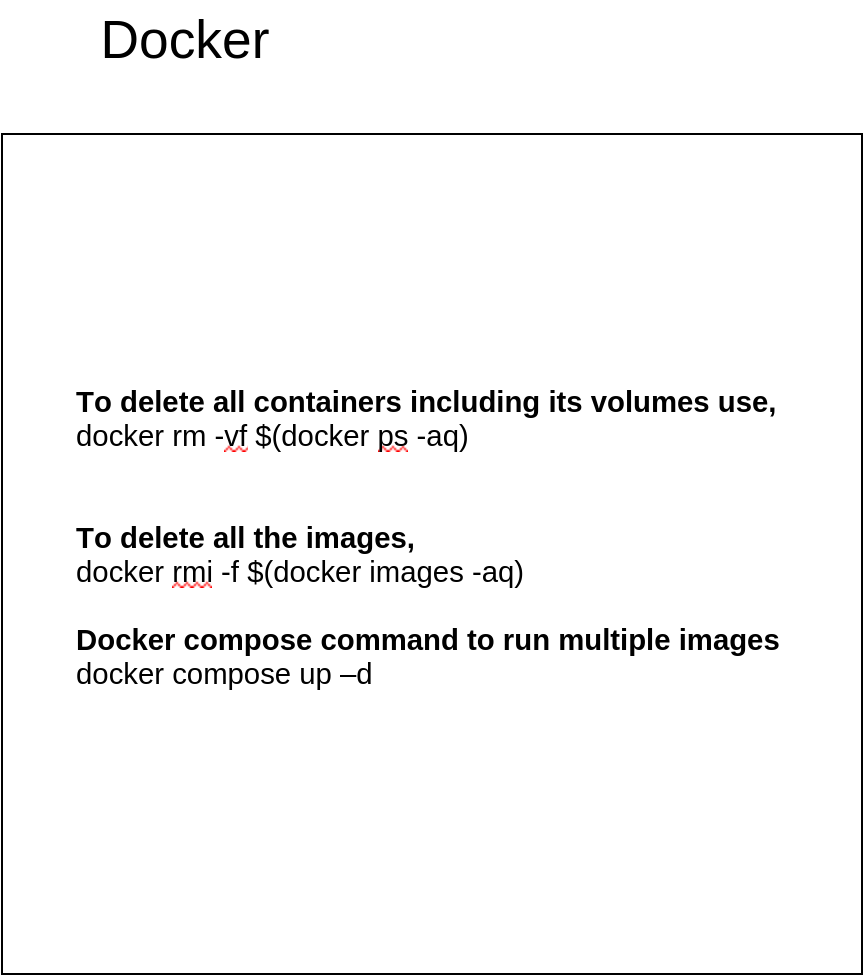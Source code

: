 <mxfile version="24.5.2" type="github">
  <diagram name="Page-1" id="KMIz1Qv7e-f4wXx87O0P">
    <mxGraphModel dx="1434" dy="882" grid="1" gridSize="10" guides="1" tooltips="1" connect="1" arrows="1" fold="1" page="1" pageScale="1" pageWidth="850" pageHeight="1100" math="0" shadow="0">
      <root>
        <mxCell id="0" />
        <mxCell id="1" parent="0" />
        <mxCell id="tuV6y16dB0ZBA3aSN0OB-2" value="&lt;span style=&quot;accent-color: auto; place-content: normal; place-items: normal; place-self: auto; alignment-baseline: auto; animation: 0s ease 0s 1 normal none running none; animation-composition: replace; app-region: none; appearance: none; aspect-ratio: auto; backdrop-filter: none; backface-visibility: visible; background: none 0% 0% / auto repeat scroll padding-box border-box rgba(0, 0, 0, 0); background-blend-mode: normal; baseline-shift: 0px; baseline-source: auto; border-image: none 100% / 1 / 0 stretch; border-color: rgb(0, 0, 0); border-collapse: separate; border-end-end-radius: 0px; border-end-start-radius: 0px; border-width: 0px; border-style: none; border-spacing: 0px; border-start-end-radius: 0px; border-start-start-radius: 0px; border-radius: 0px; inset: auto; box-shadow: none; box-sizing: content-box; break-after: auto; break-before: auto; break-inside: auto; buffered-rendering: auto; caption-side: top; caret-color: rgb(0, 0, 0); clear: none; clip: auto; clip-path: none; clip-rule: nonzero; color: rgb(0, 0, 0); color-interpolation: srgb; color-interpolation-filters: linearrgb; color-rendering: auto; color-scheme: normal; columns: auto; column-fill: balance; gap: normal; column-rule: 0px none rgb(0, 0, 0); column-span: none; contain: none; contain-intrinsic-block-size: none; contain-intrinsic-size: none; contain-intrinsic-inline-size: none; container: none; content: normal; content-visibility: visible; counter-increment: none; counter-reset: none; counter-set: none; cursor: text; cx: 0px; cy: 0px; d: none; direction: ltr; display: inline; dominant-baseline: auto; empty-cells: show; fill: rgb(0, 0, 0); fill-opacity: 1; fill-rule: nonzero; filter: none; flex: 0 1 auto; flex-flow: row nowrap; float: none; flood-color: rgb(0, 0, 0); flood-opacity: 1; font-family: WordVisi_MSFontService, &amp;quot;Calibri Light&amp;quot;, sans-serif; font-feature-settings: normal; font-kerning: none; font-optical-sizing: auto; font-palette: normal; font-size: 26.667px; font-stretch: 100%; font-style: normal; font-synthesis: weight style small-caps; font-variant: no-common-ligatures no-discretionary-ligatures no-historical-ligatures no-contextual; font-variation-settings: normal; font-weight: 400; forced-color-adjust: auto; grid-area: auto / auto / auto / auto; grid: auto-flow auto / none; height: auto; hyphenate-character: auto; hyphenate-limit-chars: auto; hyphens: manual; image-orientation: from-image; image-rendering: auto; initial-letter: normal; inline-size: auto; inset-block: auto; inset-inline: auto; isolation: auto; letter-spacing: normal; lighting-color: rgb(255, 255, 255); line-height: 31px; list-style: outside none disc; margin: 0px; marker: none; mask: none; mask-type: luminance; math-depth: 0; math-shift: normal; math-style: normal; max-height: none; max-width: none; min-height: 0px; min-width: 0px; mix-blend-mode: normal; object-fit: fill; object-position: 50% 50%; object-view-box: none; offset: none 0px auto 0deg; opacity: 1; order: 0; orphans: 2; outline: rgb(0, 0, 0) none 0px; outline-offset: 0px; overflow: visible; overflow-anchor: auto; overflow-clip-margin: 0px; overflow-wrap: break-word; overscroll-behavior-block: auto; overscroll-behavior-inline: auto; overscroll-behavior: auto; padding: 0px; page: auto; paint-order: normal; perspective: none; perspective-origin: 0px 0px; pointer-events: none; position: static; quotes: auto; r: 0px; resize: none; rotate: none; ruby-position: over; rx: auto; ry: auto; scale: none; scroll-behavior: auto; scroll-margin-block: 0px; scroll-margin: 0px; scroll-margin-inline: 0px; scroll-padding-block: auto; scroll-padding: auto; scroll-padding-inline: auto; scroll-snap-align: none; scroll-snap-stop: normal; scroll-snap-type: none; scrollbar-gutter: auto; shape-image-threshold: 0; shape-margin: 0px; shape-outside: none; shape-rendering: auto; speak: normal; stop-color: rgb(0, 0, 0); stop-opacity: 1; stroke: none; stroke-dasharray: none; stroke-dashoffset: 0px; stroke-linecap: butt; stroke-linejoin: miter; stroke-miterlimit: 4; stroke-opacity: 1; stroke-width: 1px; tab-size: 8; table-layout: auto; text-align: left; text-align-last: auto; text-anchor: start; text-combine-upright: none; text-decoration: none solid rgb(0, 0, 0); text-decoration-skip-ink: auto; text-emphasis: none rgb(0, 0, 0); text-emphasis-position: over; text-indent: 0px; text-orientation: mixed; text-overflow: clip; text-rendering: auto; text-shadow: none; text-size-adjust: auto; text-transform: none; text-underline-offset: auto; text-underline-position: auto; white-space: normal; touch-action: auto; transform: none; transform-box: view-box; transform-origin: 0px 0px; transform-style: flat; transition: all 0s ease 0s; translate: none; unicode-bidi: normal; user-select: text; vector-effect: none; vertical-align: baseline; view-transition-name: none; visibility: visible; border-block-end: 0px none rgb(0, 0, 0); border-block-start: 0px none rgb(0, 0, 0); border-inline-end: 0px none rgb(0, 0, 0); -webkit-border-image: none; border-inline-start: 0px none rgb(0, 0, 0); -webkit-box-align: stretch; -webkit-box-decoration-break: slice; -webkit-box-direction: normal; -webkit-box-flex: 0; -webkit-box-ordinal-group: 1; -webkit-box-orient: horizontal; -webkit-box-pack: start; -webkit-font-smoothing: auto; -webkit-highlight: none; -webkit-line-break: after-white-space; -webkit-locale: &amp;quot;en-US&amp;quot;; block-size: auto; margin-block: 0px; margin-inline: 0px; -webkit-mask-box-image-source: none; -webkit-mask-box-image-slice: 0 fill; -webkit-mask-box-image-width: auto; -webkit-mask-box-image-outset: 0; -webkit-mask-box-image-repeat: stretch; -webkit-mask: none 0% 0% / auto repeat border-box border-box; -webkit-mask-composite: source-over; max-block-size: none; max-inline-size: none; min-block-size: 0px; min-inline-size: 0px; padding-block: 0px; padding-inline: 0px; -webkit-print-color-adjust: economy; -webkit-rtl-ordering: logical; -webkit-ruby-position: before; -webkit-tap-highlight-color: rgba(0, 0, 0, 0); -webkit-text-combine: none; -webkit-text-decorations-in-effect: none; -webkit-text-fill-color: rgb(0, 0, 0); -webkit-text-orientation: vertical-right; -webkit-text-security: none; -webkit-text-stroke: 0px rgb(0, 0, 0); -webkit-user-drag: none; -webkit-user-modify: read-write; -webkit-writing-mode: horizontal-tb; widows: 2; width: auto; will-change: auto; word-break: normal; word-spacing: 0px; writing-mode: horizontal-tb; x: 0px; y: 0px; z-index: auto; zoom: 1;&quot; lang=&quot;EN-US&quot; class=&quot;TextRun SCXO193292782 BCX7&quot; data-contrast=&quot;auto&quot;&gt;&lt;span style=&quot;background-color: inherit;&quot; class=&quot;NormalTextRun SCXO193292782 BCX7&quot;&gt;Docker&lt;/span&gt;&lt;/span&gt;" style="text;html=1;align=center;verticalAlign=middle;resizable=0;points=[];autosize=1;strokeColor=none;fillColor=none;" vertex="1" parent="1">
          <mxGeometry x="46" y="83" width="110" height="40" as="geometry" />
        </mxCell>
        <mxCell id="tuV6y16dB0ZBA3aSN0OB-4" value="&lt;div style=&quot;margin: 0px; padding: 0px; user-select: text; -webkit-user-drag: none; -webkit-tap-highlight-color: transparent; overflow: visible; cursor: text; clear: both; position: relative; direction: ltr; color: rgb(0, 0, 0); font-family: &amp;quot;Segoe UI&amp;quot;, &amp;quot;Segoe UI Web&amp;quot;, Arial, Verdana, sans-serif; font-size: 12px; font-style: normal; font-variant-ligatures: normal; font-variant-caps: normal; font-weight: 400; letter-spacing: normal; orphans: 2; text-align: start; text-indent: 0px; text-transform: none; widows: 2; word-spacing: 0px; -webkit-text-stroke-width: 0px; white-space: normal; background-color: rgb(255, 255, 255); text-decoration-thickness: initial; text-decoration-style: initial; text-decoration-color: initial;&quot; class=&quot;OutlineElement Ltr SCXO240491214 BCX7&quot;&gt;&lt;p style=&quot;margin: 0px; padding: 0px; user-select: text; -webkit-user-drag: none; -webkit-tap-highlight-color: transparent; overflow-wrap: break-word; font-weight: normal; font-style: normal; vertical-align: baseline; font-kerning: none; background-color: transparent; color: windowtext; text-align: left;&quot; lang=&quot;EN-US&quot; class=&quot;Paragraph SCXO240491214 BCX7&quot;&gt;&lt;span style=&quot;margin: 0px; padding: 0px; user-select: text; -webkit-user-drag: none; -webkit-tap-highlight-color: transparent; font-variant-ligatures: none !important; color: windowtext; font-weight: bold; font-size: 11pt; font-family: Calibri, sans-serif; line-height: 17px;&quot; lang=&quot;EN-US&quot; class=&quot;TextRun SCXO240491214 BCX7&quot; data-contrast=&quot;auto&quot;&gt;&lt;span style=&quot;margin: 0px; padding: 0px; user-select: text; -webkit-user-drag: none; -webkit-tap-highlight-color: transparent; background-color: inherit;&quot; class=&quot;NormalTextRun SCXO240491214 BCX7&quot;&gt;To delete all containers including its volumes use,&lt;/span&gt;&lt;/span&gt;&lt;span style=&quot;margin: 0px; padding: 0px; user-select: text; -webkit-user-drag: none; -webkit-tap-highlight-color: transparent; font-size: 11pt; line-height: 17px; font-family: Calibri, sans-serif; color: windowtext;&quot; class=&quot;EOP SCXO240491214 BCX7&quot;&gt;&amp;nbsp;&lt;/span&gt;&lt;/p&gt;&lt;/div&gt;&lt;div style=&quot;margin: 0px; padding: 0px; user-select: text; -webkit-user-drag: none; -webkit-tap-highlight-color: transparent; overflow: visible; cursor: text; clear: both; position: relative; direction: ltr; color: rgb(0, 0, 0); font-family: &amp;quot;Segoe UI&amp;quot;, &amp;quot;Segoe UI Web&amp;quot;, Arial, Verdana, sans-serif; font-size: 12px; font-style: normal; font-variant-ligatures: normal; font-variant-caps: normal; font-weight: 400; letter-spacing: normal; orphans: 2; text-align: start; text-indent: 0px; text-transform: none; widows: 2; word-spacing: 0px; -webkit-text-stroke-width: 0px; white-space: normal; background-color: rgb(255, 255, 255); text-decoration-thickness: initial; text-decoration-style: initial; text-decoration-color: initial;&quot; class=&quot;OutlineElement Ltr  BCX7 SCXO240491214&quot;&gt;&lt;p style=&quot;margin: 0px; padding: 0px; user-select: text; -webkit-user-drag: none; -webkit-tap-highlight-color: transparent; overflow-wrap: break-word; font-weight: normal; font-style: normal; vertical-align: baseline; font-kerning: none; background-color: transparent; color: windowtext; text-align: left;&quot; lang=&quot;EN-US&quot; class=&quot;Paragraph SCXO240491214 BCX7&quot;&gt;&lt;span style=&quot;margin: 0px; padding: 0px; user-select: text; -webkit-user-drag: none; -webkit-tap-highlight-color: transparent; font-variant-ligatures: none !important; color: windowtext; font-size: 11pt; font-family: Calibri, sans-serif; line-height: 17px;&quot; lang=&quot;EN-US&quot; class=&quot;TextRun SCXO240491214 BCX7&quot; data-contrast=&quot;auto&quot;&gt;&lt;span style=&quot;margin: 0px; padding: 0px; user-select: text; -webkit-user-drag: none; -webkit-tap-highlight-color: transparent; background-color: inherit;&quot; class=&quot;NormalTextRun SCXO240491214 BCX7&quot;&gt;docker rm -&lt;/span&gt;&lt;span style=&quot;margin: 0px; padding: 0px; user-select: text; -webkit-user-drag: none; -webkit-tap-highlight-color: transparent; background-repeat: repeat-x; background-position: left bottom; background-image: url(&amp;quot;data:image/gif;base64,R0lGODlhBQAEAJECAP////8AAAAAAAAAACH5BAEAAAIALAAAAAAFAAQAAAIIlGAXCCHrTCgAOw==&amp;quot;); border-bottom: 1px solid transparent; background-color: inherit;&quot; class=&quot;SpellingError SCXO240491214 BCX7&quot;&gt;vf&lt;/span&gt;&lt;span style=&quot;margin: 0px; padding: 0px; user-select: text; -webkit-user-drag: none; -webkit-tap-highlight-color: transparent; background-color: inherit;&quot; class=&quot;NormalTextRun SCXO240491214 BCX7&quot;&gt;&lt;span&gt;&amp;nbsp;&lt;/span&gt;$(docker&lt;span&gt;&amp;nbsp;&lt;/span&gt;&lt;/span&gt;&lt;span style=&quot;margin: 0px; padding: 0px; user-select: text; -webkit-user-drag: none; -webkit-tap-highlight-color: transparent; background-repeat: repeat-x; background-position: left bottom; background-image: url(&amp;quot;data:image/gif;base64,R0lGODlhBQAEAJECAP////8AAAAAAAAAACH5BAEAAAIALAAAAAAFAAQAAAIIlGAXCCHrTCgAOw==&amp;quot;); border-bottom: 1px solid transparent; background-color: inherit;&quot; class=&quot;SpellingError SCXO240491214 BCX7&quot;&gt;ps&lt;/span&gt;&lt;span style=&quot;margin: 0px; padding: 0px; user-select: text; -webkit-user-drag: none; -webkit-tap-highlight-color: transparent; background-color: inherit;&quot; class=&quot;NormalTextRun SCXO240491214 BCX7&quot;&gt;&lt;span&gt;&amp;nbsp;&lt;/span&gt;-aq)&lt;/span&gt;&lt;/span&gt;&lt;span style=&quot;margin: 0px; padding: 0px; user-select: text; -webkit-user-drag: none; -webkit-tap-highlight-color: transparent; font-size: 11pt; line-height: 17px; font-family: WordVisiCarriageReturn_MSFontService, Calibri, sans-serif; color: windowtext;&quot; class=&quot;LineBreakBlob BlobObject DragDrop SCXO240491214 BCX7&quot;&gt;&lt;span style=&quot;margin: 0px; padding: 0px; user-select: text; -webkit-user-drag: none; -webkit-tap-highlight-color: transparent; white-space: pre !important;&quot; class=&quot;SCXO240491214 BCX7&quot;&gt;&amp;nbsp;&lt;/span&gt;&lt;br style=&quot;margin: 0px; padding: 0px; user-select: text; -webkit-user-drag: none; -webkit-tap-highlight-color: transparent; white-space: pre !important;&quot; class=&quot;SCXO240491214 BCX7&quot;&gt;&lt;/span&gt;&lt;span style=&quot;margin: 0px; padding: 0px; user-select: text; -webkit-user-drag: none; -webkit-tap-highlight-color: transparent; font-variant-ligatures: none !important; color: windowtext; font-size: 11pt; font-family: Calibri, sans-serif; line-height: 17px;&quot; lang=&quot;EN-US&quot; class=&quot;TextRun SCXO240491214 BCX7&quot; data-contrast=&quot;auto&quot;&gt;&lt;span style=&quot;margin: 0px; padding: 0px; user-select: text; -webkit-user-drag: none; -webkit-tap-highlight-color: transparent; background-color: inherit;&quot; class=&quot;NormalTextRun SCXO240491214 BCX7&quot;&gt;&amp;nbsp;&lt;/span&gt;&lt;/span&gt;&lt;span style=&quot;margin: 0px; padding: 0px; user-select: text; -webkit-user-drag: none; -webkit-tap-highlight-color: transparent; font-size: 11pt; line-height: 17px; font-family: Calibri, sans-serif; color: windowtext;&quot; class=&quot;EOP SCXO240491214 BCX7&quot;&gt;&amp;nbsp;&lt;/span&gt;&lt;/p&gt;&lt;/div&gt;&lt;div style=&quot;margin: 0px; padding: 0px; user-select: text; -webkit-user-drag: none; -webkit-tap-highlight-color: transparent; overflow: visible; cursor: text; clear: both; position: relative; direction: ltr; color: rgb(0, 0, 0); font-family: &amp;quot;Segoe UI&amp;quot;, &amp;quot;Segoe UI Web&amp;quot;, Arial, Verdana, sans-serif; font-size: 12px; font-style: normal; font-variant-ligatures: normal; font-variant-caps: normal; font-weight: 400; letter-spacing: normal; orphans: 2; text-align: start; text-indent: 0px; text-transform: none; widows: 2; word-spacing: 0px; -webkit-text-stroke-width: 0px; white-space: normal; background-color: rgb(255, 255, 255); text-decoration-thickness: initial; text-decoration-style: initial; text-decoration-color: initial;&quot; class=&quot;OutlineElement Ltr SCXO240491214 BCX7&quot;&gt;&lt;p style=&quot;margin: 0px; padding: 0px; user-select: text; -webkit-user-drag: none; -webkit-tap-highlight-color: transparent; overflow-wrap: break-word; font-weight: normal; font-style: normal; vertical-align: baseline; font-kerning: none; background-color: transparent; color: windowtext; text-align: left;&quot; lang=&quot;EN-US&quot; class=&quot;Paragraph SCXO240491214 BCX7&quot;&gt;&lt;span style=&quot;margin: 0px; padding: 0px; user-select: text; -webkit-user-drag: none; -webkit-tap-highlight-color: transparent; font-variant-ligatures: none !important; color: windowtext; font-size: 11pt; font-family: Calibri, sans-serif; line-height: 17px;&quot; lang=&quot;EN-US&quot; class=&quot;TextRun SCXO240491214 BCX7&quot; data-contrast=&quot;auto&quot;&gt;&lt;span style=&quot;margin: 0px; padding: 0px; user-select: text; -webkit-user-drag: none; -webkit-tap-highlight-color: transparent; background-color: inherit;&quot; class=&quot;NormalTextRun SCXO240491214 BCX7&quot;&gt;&lt;/span&gt;&lt;/span&gt;&lt;span style=&quot;margin: 0px; padding: 0px; user-select: text; -webkit-user-drag: none; -webkit-tap-highlight-color: transparent; font-size: 11pt; line-height: 17px; font-family: Calibri, sans-serif; color: windowtext;&quot; class=&quot;EOP SCXO240491214 BCX7&quot;&gt;&amp;nbsp;&lt;/span&gt;&lt;/p&gt;&lt;/div&gt;&lt;div style=&quot;margin: 0px; padding: 0px; user-select: text; -webkit-user-drag: none; -webkit-tap-highlight-color: transparent; overflow: visible; cursor: text; clear: both; position: relative; direction: ltr; color: rgb(0, 0, 0); font-family: &amp;quot;Segoe UI&amp;quot;, &amp;quot;Segoe UI Web&amp;quot;, Arial, Verdana, sans-serif; font-size: 12px; font-style: normal; font-variant-ligatures: normal; font-variant-caps: normal; font-weight: 400; letter-spacing: normal; orphans: 2; text-align: start; text-indent: 0px; text-transform: none; widows: 2; word-spacing: 0px; -webkit-text-stroke-width: 0px; white-space: normal; background-color: rgb(255, 255, 255); text-decoration-thickness: initial; text-decoration-style: initial; text-decoration-color: initial;&quot; class=&quot;OutlineElement Ltr SCXO240491214 BCX7&quot;&gt;&lt;p style=&quot;margin: 0px; padding: 0px; user-select: text; -webkit-user-drag: none; -webkit-tap-highlight-color: transparent; overflow-wrap: break-word; font-weight: normal; font-style: normal; vertical-align: baseline; font-kerning: none; background-color: transparent; color: windowtext; text-align: left;&quot; lang=&quot;EN-US&quot; class=&quot;Paragraph SCXO240491214 BCX7&quot;&gt;&lt;span style=&quot;margin: 0px; padding: 0px; user-select: text; -webkit-user-drag: none; -webkit-tap-highlight-color: transparent; font-variant-ligatures: none !important; color: windowtext; font-weight: bold; font-size: 11pt; font-family: Calibri, sans-serif; line-height: 17px;&quot; lang=&quot;EN-US&quot; class=&quot;TextRun SCXO240491214 BCX7&quot; data-contrast=&quot;auto&quot;&gt;&lt;span style=&quot;margin: 0px; padding: 0px; user-select: text; -webkit-user-drag: none; -webkit-tap-highlight-color: transparent; background-color: inherit;&quot; class=&quot;NormalTextRun SCXO240491214 BCX7&quot;&gt;To delete all the images,&lt;/span&gt;&lt;/span&gt;&lt;span style=&quot;margin: 0px; padding: 0px; user-select: text; -webkit-user-drag: none; -webkit-tap-highlight-color: transparent; font-size: 11pt; line-height: 17px; font-family: Calibri, sans-serif; color: windowtext;&quot; class=&quot;EOP SCXO240491214 BCX7&quot;&gt;&amp;nbsp;&lt;/span&gt;&lt;/p&gt;&lt;/div&gt;&lt;div style=&quot;margin: 0px; padding: 0px; user-select: text; -webkit-user-drag: none; -webkit-tap-highlight-color: transparent; overflow: visible; cursor: text; clear: both; position: relative; direction: ltr; color: rgb(0, 0, 0); font-family: &amp;quot;Segoe UI&amp;quot;, &amp;quot;Segoe UI Web&amp;quot;, Arial, Verdana, sans-serif; font-size: 12px; font-style: normal; font-variant-ligatures: normal; font-variant-caps: normal; font-weight: 400; letter-spacing: normal; orphans: 2; text-align: start; text-indent: 0px; text-transform: none; widows: 2; word-spacing: 0px; -webkit-text-stroke-width: 0px; white-space: normal; background-color: rgb(255, 255, 255); text-decoration-thickness: initial; text-decoration-style: initial; text-decoration-color: initial;&quot; class=&quot;OutlineElement Ltr  BCX7 SCXO240491214&quot;&gt;&lt;p style=&quot;margin: 0px; padding: 0px; user-select: text; -webkit-user-drag: none; -webkit-tap-highlight-color: transparent; overflow-wrap: break-word; font-weight: normal; font-style: normal; vertical-align: baseline; font-kerning: none; background-color: transparent; color: windowtext; text-align: left;&quot; lang=&quot;EN-US&quot; class=&quot;Paragraph SCXO240491214 BCX7&quot;&gt;&lt;span style=&quot;margin: 0px; padding: 0px; user-select: text; -webkit-user-drag: none; -webkit-tap-highlight-color: transparent; font-variant-ligatures: none !important; color: windowtext; font-size: 11pt; font-family: Calibri, sans-serif; line-height: 17px;&quot; lang=&quot;EN-US&quot; class=&quot;TextRun SCXO240491214 BCX7&quot; data-contrast=&quot;auto&quot;&gt;&lt;span style=&quot;margin: 0px; padding: 0px; user-select: text; -webkit-user-drag: none; -webkit-tap-highlight-color: transparent; background-color: inherit;&quot; class=&quot;NormalTextRun SCXO240491214 BCX7&quot;&gt;docker&lt;span&gt;&amp;nbsp;&lt;/span&gt;&lt;/span&gt;&lt;span style=&quot;margin: 0px; padding: 0px; user-select: text; -webkit-user-drag: none; -webkit-tap-highlight-color: transparent; background-repeat: repeat-x; background-position: left bottom; background-image: url(&amp;quot;data:image/gif;base64,R0lGODlhBQAEAJECAP////8AAAAAAAAAACH5BAEAAAIALAAAAAAFAAQAAAIIlGAXCCHrTCgAOw==&amp;quot;); border-bottom: 1px solid transparent; background-color: inherit;&quot; class=&quot;SpellingError SCXO240491214 BCX7&quot;&gt;rmi&lt;/span&gt;&lt;span style=&quot;margin: 0px; padding: 0px; user-select: text; -webkit-user-drag: none; -webkit-tap-highlight-color: transparent; background-color: inherit;&quot; class=&quot;NormalTextRun SCXO240491214 BCX7&quot;&gt;&lt;span&gt;&amp;nbsp;&lt;/span&gt;-f $(docker images -aq)&amp;nbsp;&lt;/span&gt;&lt;/span&gt;&lt;span style=&quot;margin: 0px; padding: 0px; user-select: text; -webkit-user-drag: none; -webkit-tap-highlight-color: transparent; font-size: 11pt; line-height: 17px; font-family: Calibri, sans-serif; color: windowtext;&quot; class=&quot;EOP SCXO240491214 BCX7&quot;&gt;&amp;nbsp;&lt;/span&gt;&lt;/p&gt;&lt;/div&gt;&lt;div style=&quot;margin: 0px; padding: 0px; user-select: text; -webkit-user-drag: none; -webkit-tap-highlight-color: transparent; overflow: visible; cursor: text; clear: both; position: relative; direction: ltr; color: rgb(0, 0, 0); font-family: &amp;quot;Segoe UI&amp;quot;, &amp;quot;Segoe UI Web&amp;quot;, Arial, Verdana, sans-serif; font-size: 12px; font-style: normal; font-variant-ligatures: normal; font-variant-caps: normal; font-weight: 400; letter-spacing: normal; orphans: 2; text-align: start; text-indent: 0px; text-transform: none; widows: 2; word-spacing: 0px; -webkit-text-stroke-width: 0px; white-space: normal; background-color: rgb(255, 255, 255); text-decoration-thickness: initial; text-decoration-style: initial; text-decoration-color: initial;&quot; class=&quot;OutlineElement Ltr SCXO240491214 BCX7&quot;&gt;&lt;p style=&quot;margin: 0px; padding: 0px; user-select: text; -webkit-user-drag: none; -webkit-tap-highlight-color: transparent; overflow-wrap: break-word; font-weight: normal; font-style: normal; vertical-align: baseline; font-kerning: none; background-color: transparent; color: windowtext; text-align: left;&quot; lang=&quot;EN-US&quot; class=&quot;Paragraph SCXO240491214 BCX7&quot;&gt;&lt;span style=&quot;margin: 0px; padding: 0px; user-select: text; -webkit-user-drag: none; -webkit-tap-highlight-color: transparent; font-variant-ligatures: none !important; color: windowtext; font-size: 11pt; font-family: Calibri, sans-serif; line-height: 17px;&quot; lang=&quot;EN-US&quot; class=&quot;TextRun SCXO240491214 BCX7&quot; data-contrast=&quot;auto&quot;&gt;&lt;span style=&quot;margin: 0px; padding: 0px; user-select: text; -webkit-user-drag: none; -webkit-tap-highlight-color: transparent; background-color: inherit;&quot; class=&quot;NormalTextRun SCXO240491214 BCX7&quot;&gt;&lt;/span&gt;&lt;/span&gt;&lt;span style=&quot;margin: 0px; padding: 0px; user-select: text; -webkit-user-drag: none; -webkit-tap-highlight-color: transparent; font-size: 11pt; line-height: 17px; font-family: Calibri, sans-serif; color: windowtext;&quot; class=&quot;EOP SCXO240491214 BCX7&quot;&gt;&amp;nbsp;&lt;/span&gt;&lt;/p&gt;&lt;/div&gt;&lt;div style=&quot;margin: 0px; padding: 0px; user-select: text; -webkit-user-drag: none; -webkit-tap-highlight-color: transparent; overflow: visible; cursor: text; clear: both; position: relative; direction: ltr; color: rgb(0, 0, 0); font-family: &amp;quot;Segoe UI&amp;quot;, &amp;quot;Segoe UI Web&amp;quot;, Arial, Verdana, sans-serif; font-size: 12px; font-style: normal; font-variant-ligatures: normal; font-variant-caps: normal; font-weight: 400; letter-spacing: normal; orphans: 2; text-align: start; text-indent: 0px; text-transform: none; widows: 2; word-spacing: 0px; -webkit-text-stroke-width: 0px; white-space: normal; background-color: rgb(255, 255, 255); text-decoration-thickness: initial; text-decoration-style: initial; text-decoration-color: initial;&quot; class=&quot;OutlineElement Ltr SCXO240491214 BCX7&quot;&gt;&lt;p style=&quot;margin: 0px; padding: 0px; user-select: text; -webkit-user-drag: none; -webkit-tap-highlight-color: transparent; overflow-wrap: break-word; font-weight: normal; font-style: normal; vertical-align: baseline; font-kerning: none; background-color: transparent; color: windowtext; text-align: left;&quot; lang=&quot;EN-US&quot; class=&quot;Paragraph SCXO240491214 BCX7&quot;&gt;&lt;span style=&quot;margin: 0px; padding: 0px; user-select: text; -webkit-user-drag: none; -webkit-tap-highlight-color: transparent; font-variant-ligatures: none !important; color: windowtext; font-weight: bold; font-size: 11pt; font-family: Calibri, sans-serif; line-height: 17px;&quot; lang=&quot;EN-US&quot; class=&quot;TextRun SCXO240491214 BCX7&quot; data-contrast=&quot;auto&quot;&gt;&lt;span style=&quot;margin: 0px; padding: 0px; user-select: text; -webkit-user-drag: none; -webkit-tap-highlight-color: transparent; background-color: inherit;&quot; class=&quot;NormalTextRun SCXO240491214 BCX7&quot;&gt;Docker compose command to run multiple images&lt;/span&gt;&lt;/span&gt;&lt;span style=&quot;margin: 0px; padding: 0px; user-select: text; -webkit-user-drag: none; -webkit-tap-highlight-color: transparent; font-size: 11pt; line-height: 17px; font-family: Calibri, sans-serif; color: windowtext;&quot; class=&quot;EOP SCXO240491214 BCX7&quot;&gt;&amp;nbsp;&lt;/span&gt;&lt;/p&gt;&lt;/div&gt;&lt;div style=&quot;margin: 0px; padding: 0px; user-select: text; -webkit-user-drag: none; -webkit-tap-highlight-color: transparent; overflow: visible; cursor: text; clear: both; position: relative; direction: ltr; color: rgb(0, 0, 0); font-family: &amp;quot;Segoe UI&amp;quot;, &amp;quot;Segoe UI Web&amp;quot;, Arial, Verdana, sans-serif; font-size: 12px; font-style: normal; font-variant-ligatures: normal; font-variant-caps: normal; font-weight: 400; letter-spacing: normal; orphans: 2; text-align: start; text-indent: 0px; text-transform: none; widows: 2; word-spacing: 0px; -webkit-text-stroke-width: 0px; white-space: normal; background-color: rgb(255, 255, 255); text-decoration-thickness: initial; text-decoration-style: initial; text-decoration-color: initial;&quot; class=&quot;OutlineElement Ltr SCXO240491214 BCX7&quot;&gt;&lt;p style=&quot;margin: 0px; padding: 0px; user-select: text; -webkit-user-drag: none; -webkit-tap-highlight-color: transparent; overflow-wrap: break-word; font-weight: normal; font-style: normal; vertical-align: baseline; font-kerning: none; background-color: transparent; color: windowtext; text-align: left;&quot; lang=&quot;EN-US&quot; class=&quot;Paragraph SCXO240491214 BCX7&quot;&gt;&lt;span style=&quot;margin: 0px; padding: 0px; user-select: text; -webkit-user-drag: none; -webkit-tap-highlight-color: transparent; font-variant-ligatures: none !important; color: windowtext; font-size: 11pt; font-family: Calibri, sans-serif; line-height: 17px;&quot; lang=&quot;EN-US&quot; class=&quot;TextRun SCXO240491214 BCX7&quot; data-contrast=&quot;auto&quot;&gt;&lt;span style=&quot;margin: 0px; padding: 0px; user-select: text; -webkit-user-drag: none; -webkit-tap-highlight-color: transparent; background-color: inherit;&quot; class=&quot;NormalTextRun SCXO240491214 BCX7&quot;&gt;docker compose up –d&lt;/span&gt;&lt;/span&gt;&lt;span style=&quot;margin: 0px; padding: 0px; user-select: text; -webkit-user-drag: none; -webkit-tap-highlight-color: transparent; font-size: 11pt; line-height: 17px; font-family: Calibri, sans-serif; color: windowtext;&quot; class=&quot;EOP SCXO240491214 BCX7&quot;&gt;&amp;nbsp;&lt;/span&gt;&lt;/p&gt;&lt;/div&gt;&lt;div style=&quot;margin: 0px; padding: 0px; user-select: text; -webkit-user-drag: none; -webkit-tap-highlight-color: transparent; overflow: visible; cursor: text; clear: both; position: relative; direction: ltr; color: rgb(0, 0, 0); font-family: &amp;quot;Segoe UI&amp;quot;, &amp;quot;Segoe UI Web&amp;quot;, Arial, Verdana, sans-serif; font-size: 12px; font-style: normal; font-variant-ligatures: normal; font-variant-caps: normal; font-weight: 400; letter-spacing: normal; orphans: 2; text-align: start; text-indent: 0px; text-transform: none; widows: 2; word-spacing: 0px; -webkit-text-stroke-width: 0px; white-space: normal; background-color: rgb(255, 255, 255); text-decoration-thickness: initial; text-decoration-style: initial; text-decoration-color: initial;&quot; class=&quot;OutlineElement Ltr SCXO240491214 BCX7&quot;&gt;&lt;p style=&quot;margin: 0px; padding: 0px; user-select: text; -webkit-user-drag: none; -webkit-tap-highlight-color: transparent; overflow-wrap: break-word; font-weight: normal; font-style: normal; vertical-align: baseline; font-kerning: none; background-color: transparent; color: windowtext; text-align: left;&quot; lang=&quot;EN-US&quot; class=&quot;Paragraph SCXO240491214 BCX7&quot;&gt;&lt;span style=&quot;margin: 0px; padding: 0px; user-select: text; -webkit-user-drag: none; -webkit-tap-highlight-color: transparent; font-variant-ligatures: none !important; color: windowtext; font-size: 11pt; font-family: Calibri, sans-serif; line-height: 17px;&quot; lang=&quot;EN-US&quot; class=&quot;TextRun SCXO240491214 BCX7&quot; data-contrast=&quot;auto&quot;&gt;&lt;span style=&quot;margin: 0px; padding: 0px; user-select: text; -webkit-user-drag: none; -webkit-tap-highlight-color: transparent; background-color: inherit;&quot; class=&quot;NormalTextRun SCXO240491214 BCX7&quot;&gt;&lt;/span&gt;&lt;/span&gt;&lt;span style=&quot;margin: 0px; padding: 0px; user-select: text; -webkit-user-drag: none; -webkit-tap-highlight-color: transparent; font-size: 11pt; line-height: 17px; font-family: Calibri, sans-serif; color: windowtext;&quot; class=&quot;EOP SCXO240491214 BCX7&quot;&gt; &lt;br&gt;&lt;/span&gt;&lt;/p&gt;&lt;/div&gt;" style="rounded=0;whiteSpace=wrap;html=1;" vertex="1" parent="1">
          <mxGeometry x="10" y="150" width="430" height="420" as="geometry" />
        </mxCell>
      </root>
    </mxGraphModel>
  </diagram>
</mxfile>
